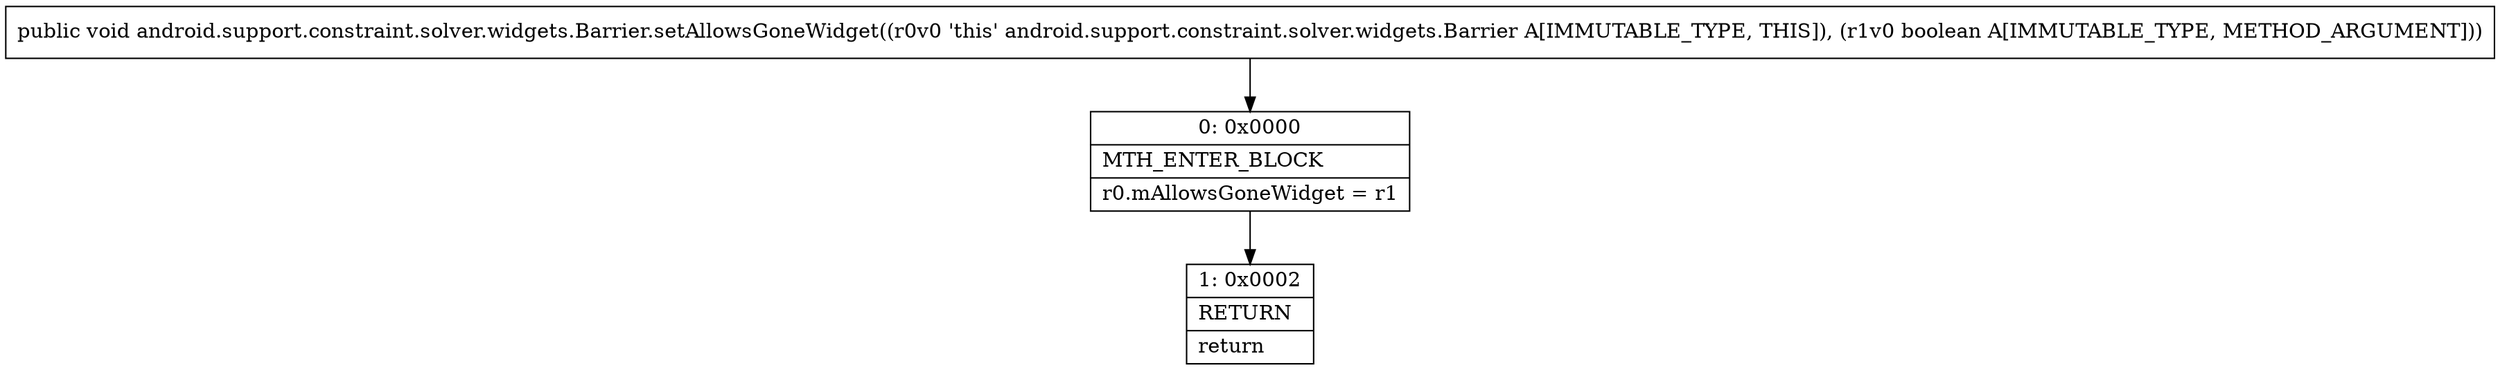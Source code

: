 digraph "CFG forandroid.support.constraint.solver.widgets.Barrier.setAllowsGoneWidget(Z)V" {
Node_0 [shape=record,label="{0\:\ 0x0000|MTH_ENTER_BLOCK\l|r0.mAllowsGoneWidget = r1\l}"];
Node_1 [shape=record,label="{1\:\ 0x0002|RETURN\l|return\l}"];
MethodNode[shape=record,label="{public void android.support.constraint.solver.widgets.Barrier.setAllowsGoneWidget((r0v0 'this' android.support.constraint.solver.widgets.Barrier A[IMMUTABLE_TYPE, THIS]), (r1v0 boolean A[IMMUTABLE_TYPE, METHOD_ARGUMENT])) }"];
MethodNode -> Node_0;
Node_0 -> Node_1;
}

